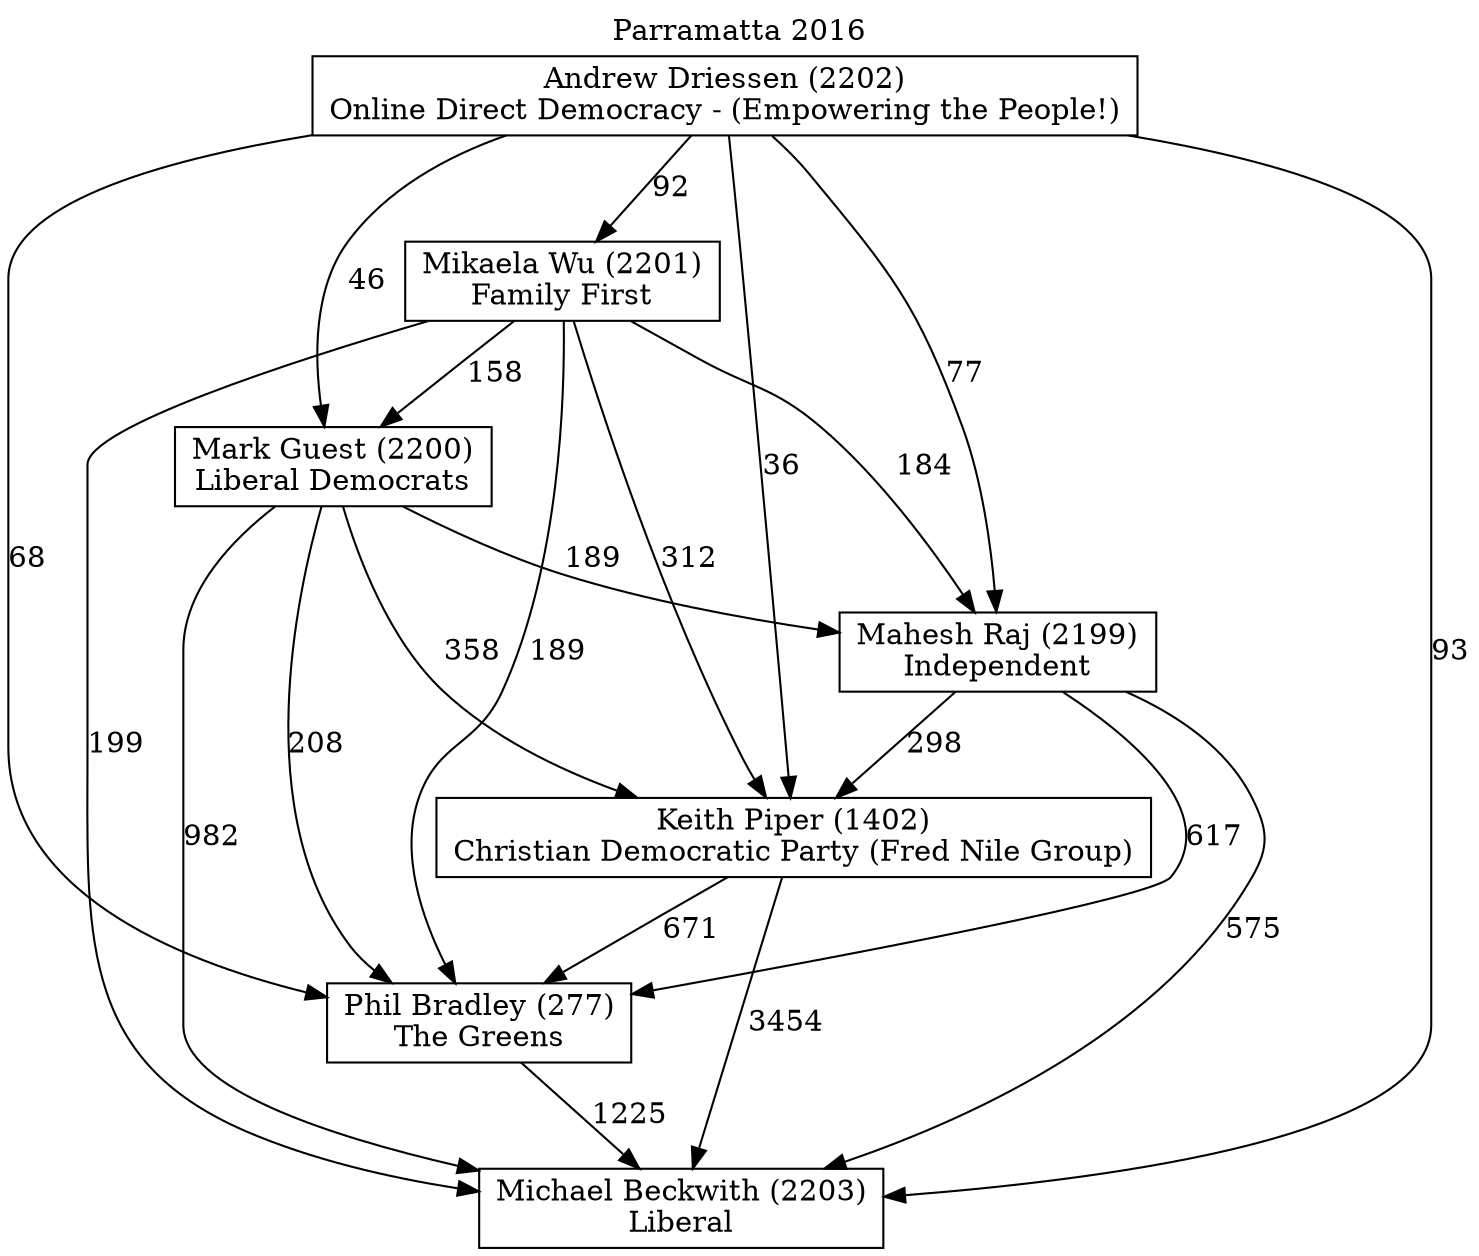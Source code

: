 // House preference flow
digraph "Michael Beckwith (2203)_Parramatta_2016" {
	graph [label="Parramatta 2016" labelloc=t mclimit=10]
	node [shape=box]
	"Michael Beckwith (2203)" [label="Michael Beckwith (2203)
Liberal"]
	"Mahesh Raj (2199)" [label="Mahesh Raj (2199)
Independent"]
	"Mark Guest (2200)" [label="Mark Guest (2200)
Liberal Democrats"]
	"Andrew Driessen (2202)" [label="Andrew Driessen (2202)
Online Direct Democracy - (Empowering the People!)"]
	"Mikaela Wu (2201)" [label="Mikaela Wu (2201)
Family First"]
	"Phil Bradley (277)" [label="Phil Bradley (277)
The Greens"]
	"Keith Piper (1402)" [label="Keith Piper (1402)
Christian Democratic Party (Fred Nile Group)"]
	"Mark Guest (2200)" -> "Mahesh Raj (2199)" [label=189]
	"Keith Piper (1402)" -> "Michael Beckwith (2203)" [label=3454]
	"Phil Bradley (277)" -> "Michael Beckwith (2203)" [label=1225]
	"Andrew Driessen (2202)" -> "Keith Piper (1402)" [label=36]
	"Mahesh Raj (2199)" -> "Phil Bradley (277)" [label=617]
	"Andrew Driessen (2202)" -> "Phil Bradley (277)" [label=68]
	"Andrew Driessen (2202)" -> "Mark Guest (2200)" [label=46]
	"Mikaela Wu (2201)" -> "Phil Bradley (277)" [label=189]
	"Mahesh Raj (2199)" -> "Keith Piper (1402)" [label=298]
	"Keith Piper (1402)" -> "Phil Bradley (277)" [label=671]
	"Mark Guest (2200)" -> "Michael Beckwith (2203)" [label=982]
	"Mikaela Wu (2201)" -> "Keith Piper (1402)" [label=312]
	"Mikaela Wu (2201)" -> "Mark Guest (2200)" [label=158]
	"Mark Guest (2200)" -> "Keith Piper (1402)" [label=358]
	"Mikaela Wu (2201)" -> "Mahesh Raj (2199)" [label=184]
	"Andrew Driessen (2202)" -> "Mahesh Raj (2199)" [label=77]
	"Andrew Driessen (2202)" -> "Michael Beckwith (2203)" [label=93]
	"Mikaela Wu (2201)" -> "Michael Beckwith (2203)" [label=199]
	"Mark Guest (2200)" -> "Phil Bradley (277)" [label=208]
	"Mahesh Raj (2199)" -> "Michael Beckwith (2203)" [label=575]
	"Andrew Driessen (2202)" -> "Mikaela Wu (2201)" [label=92]
}
